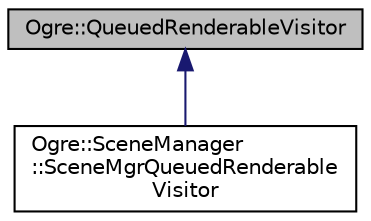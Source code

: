 digraph "Ogre::QueuedRenderableVisitor"
{
  bgcolor="transparent";
  edge [fontname="Helvetica",fontsize="10",labelfontname="Helvetica",labelfontsize="10"];
  node [fontname="Helvetica",fontsize="10",shape=record];
  Node0 [label="Ogre::QueuedRenderableVisitor",height=0.2,width=0.4,color="black", fillcolor="grey75", style="filled", fontcolor="black"];
  Node0 -> Node1 [dir="back",color="midnightblue",fontsize="10",style="solid",fontname="Helvetica"];
  Node1 [label="Ogre::SceneManager\l::SceneMgrQueuedRenderable\lVisitor",height=0.2,width=0.4,color="black",URL="$class_ogre_1_1_scene_manager_1_1_scene_mgr_queued_renderable_visitor.html",tooltip="Inner helper class to implement the visitor pattern for rendering objects in a queue. "];
}
